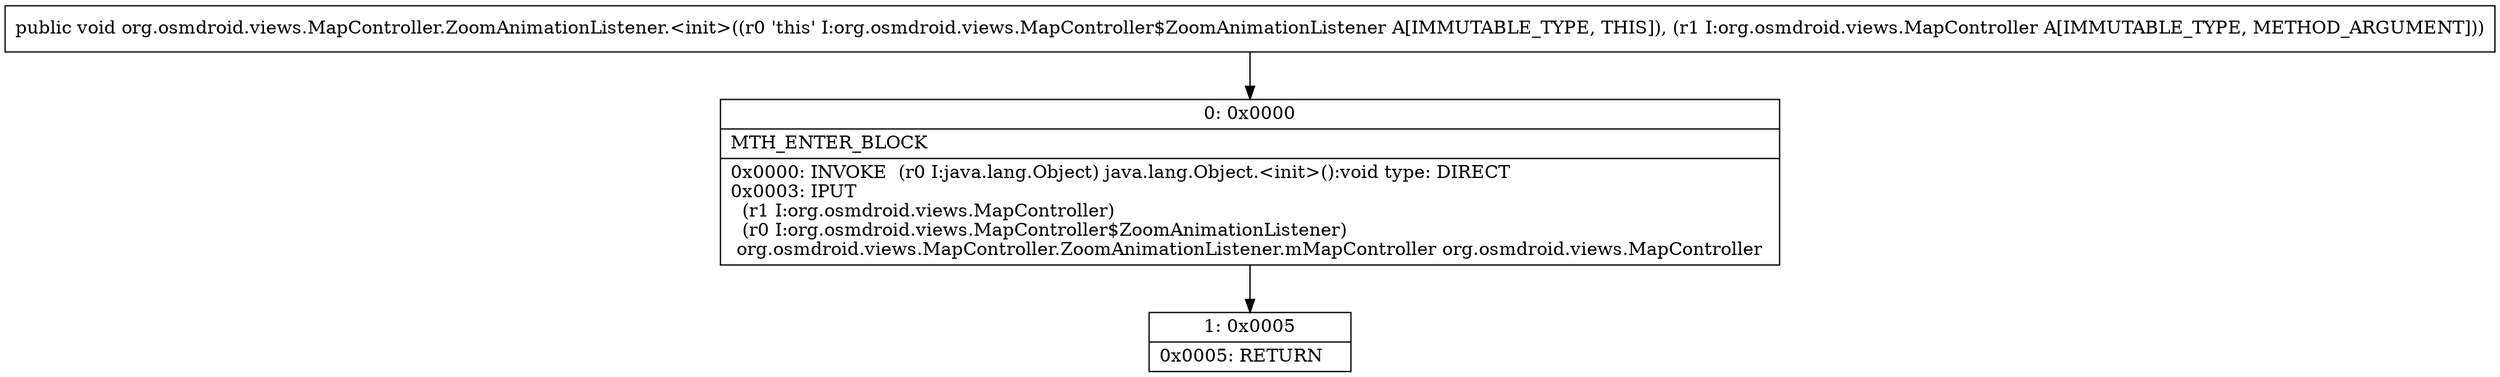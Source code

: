 digraph "CFG fororg.osmdroid.views.MapController.ZoomAnimationListener.\<init\>(Lorg\/osmdroid\/views\/MapController;)V" {
Node_0 [shape=record,label="{0\:\ 0x0000|MTH_ENTER_BLOCK\l|0x0000: INVOKE  (r0 I:java.lang.Object) java.lang.Object.\<init\>():void type: DIRECT \l0x0003: IPUT  \l  (r1 I:org.osmdroid.views.MapController)\l  (r0 I:org.osmdroid.views.MapController$ZoomAnimationListener)\l org.osmdroid.views.MapController.ZoomAnimationListener.mMapController org.osmdroid.views.MapController \l}"];
Node_1 [shape=record,label="{1\:\ 0x0005|0x0005: RETURN   \l}"];
MethodNode[shape=record,label="{public void org.osmdroid.views.MapController.ZoomAnimationListener.\<init\>((r0 'this' I:org.osmdroid.views.MapController$ZoomAnimationListener A[IMMUTABLE_TYPE, THIS]), (r1 I:org.osmdroid.views.MapController A[IMMUTABLE_TYPE, METHOD_ARGUMENT])) }"];
MethodNode -> Node_0;
Node_0 -> Node_1;
}

